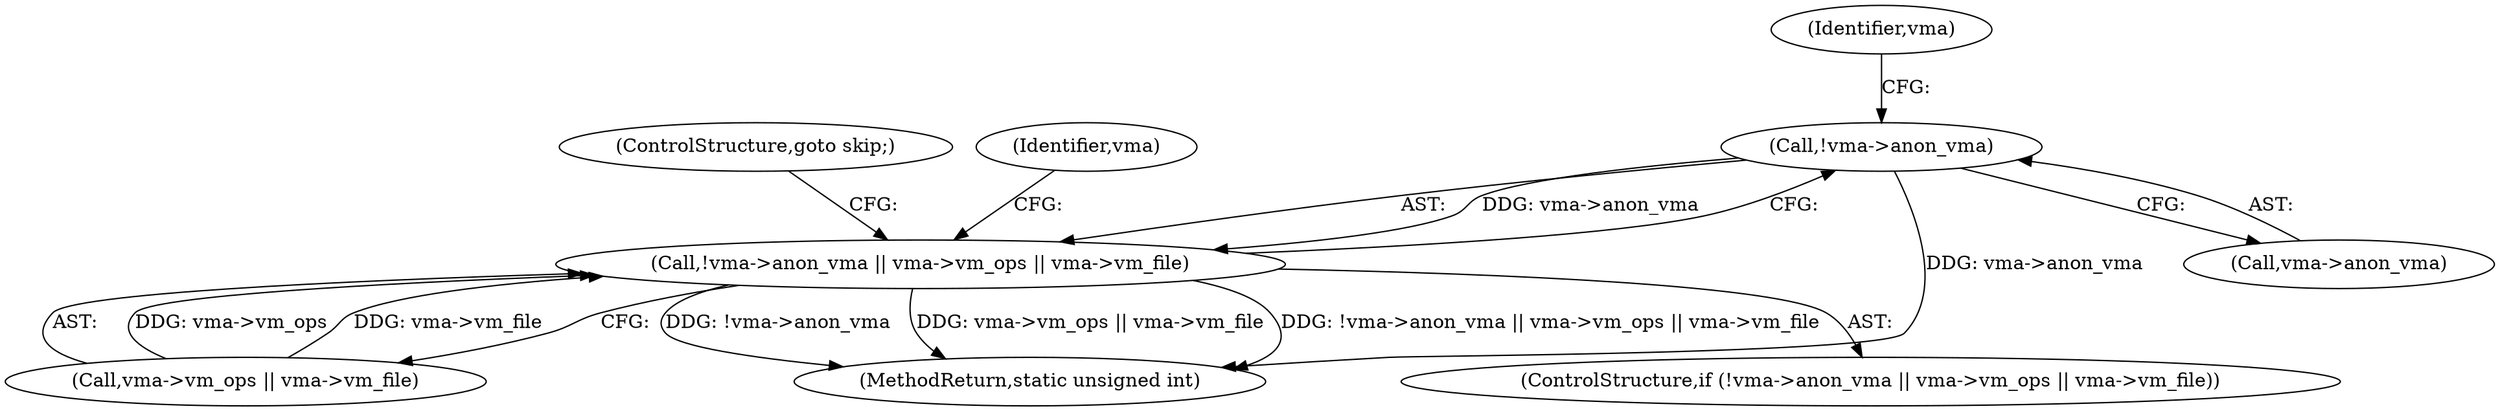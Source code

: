 digraph "0_linux_78f11a255749d09025f54d4e2df4fbcb031530e2_2@pointer" {
"1000218" [label="(Call,!vma->anon_vma)"];
"1000217" [label="(Call,!vma->anon_vma || vma->vm_ops || vma->vm_file)"];
"1000391" [label="(MethodReturn,static unsigned int)"];
"1000219" [label="(Call,vma->anon_vma)"];
"1000229" [label="(ControlStructure,goto skip;)"];
"1000217" [label="(Call,!vma->anon_vma || vma->vm_ops || vma->vm_file)"];
"1000222" [label="(Call,vma->vm_ops || vma->vm_file)"];
"1000218" [label="(Call,!vma->anon_vma)"];
"1000232" [label="(Identifier,vma)"];
"1000224" [label="(Identifier,vma)"];
"1000216" [label="(ControlStructure,if (!vma->anon_vma || vma->vm_ops || vma->vm_file))"];
"1000218" -> "1000217"  [label="AST: "];
"1000218" -> "1000219"  [label="CFG: "];
"1000219" -> "1000218"  [label="AST: "];
"1000224" -> "1000218"  [label="CFG: "];
"1000217" -> "1000218"  [label="CFG: "];
"1000218" -> "1000391"  [label="DDG: vma->anon_vma"];
"1000218" -> "1000217"  [label="DDG: vma->anon_vma"];
"1000217" -> "1000216"  [label="AST: "];
"1000217" -> "1000222"  [label="CFG: "];
"1000222" -> "1000217"  [label="AST: "];
"1000229" -> "1000217"  [label="CFG: "];
"1000232" -> "1000217"  [label="CFG: "];
"1000217" -> "1000391"  [label="DDG: !vma->anon_vma || vma->vm_ops || vma->vm_file"];
"1000217" -> "1000391"  [label="DDG: !vma->anon_vma"];
"1000217" -> "1000391"  [label="DDG: vma->vm_ops || vma->vm_file"];
"1000222" -> "1000217"  [label="DDG: vma->vm_ops"];
"1000222" -> "1000217"  [label="DDG: vma->vm_file"];
}
